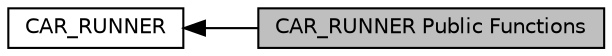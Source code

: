 digraph "CAR_RUNNER Public Functions"
{
  edge [fontname="Helvetica",fontsize="10",labelfontname="Helvetica",labelfontsize="10"];
  node [fontname="Helvetica",fontsize="10",shape=box];
  rankdir=LR;
  Node1 [label="CAR_RUNNER Public Functions",height=0.2,width=0.4,color="black", fillcolor="grey75", style="filled", fontcolor="black",tooltip=" "];
  Node2 [label="CAR_RUNNER",height=0.2,width=0.4,color="black", fillcolor="white", style="filled",URL="$d2/d3a/group___c_a_r___r_u_n_n_e_r.html",tooltip="This package provides the Car Runner Mini-Game."];
  Node2->Node1 [shape=plaintext, dir="back", style="solid"];
}
